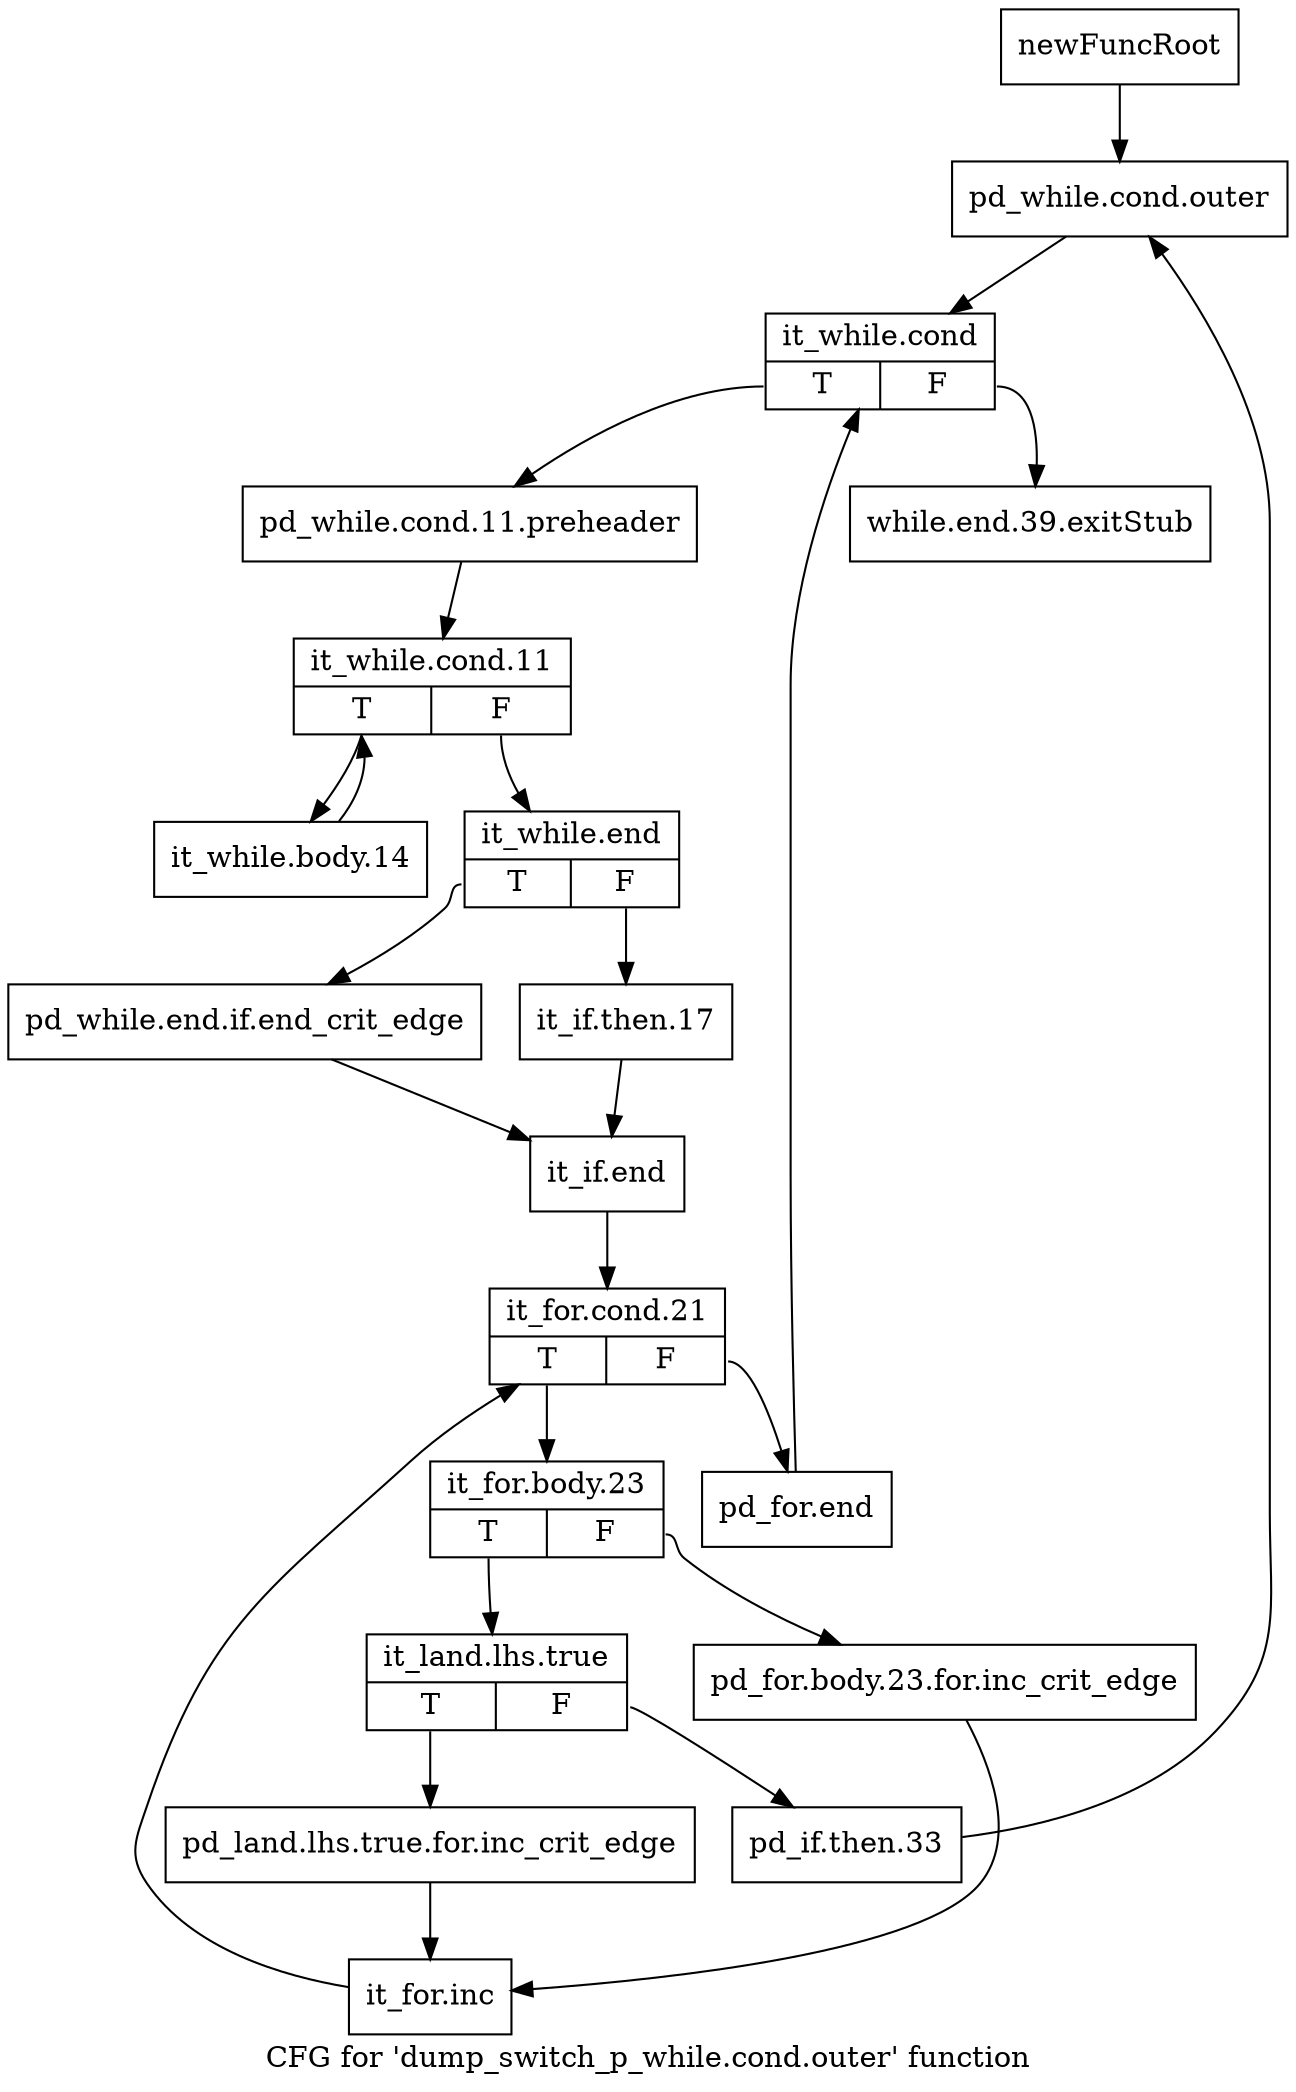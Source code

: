 digraph "CFG for 'dump_switch_p_while.cond.outer' function" {
	label="CFG for 'dump_switch_p_while.cond.outer' function";

	Node0xaee68a0 [shape=record,label="{newFuncRoot}"];
	Node0xaee68a0 -> Node0xaee6940;
	Node0xaee68f0 [shape=record,label="{while.end.39.exitStub}"];
	Node0xaee6940 [shape=record,label="{pd_while.cond.outer}"];
	Node0xaee6940 -> Node0xaee6990;
	Node0xaee6990 [shape=record,label="{it_while.cond|{<s0>T|<s1>F}}"];
	Node0xaee6990:s0 -> Node0xaee69e0;
	Node0xaee6990:s1 -> Node0xaee68f0;
	Node0xaee69e0 [shape=record,label="{pd_while.cond.11.preheader}"];
	Node0xaee69e0 -> Node0xaee6a30;
	Node0xaee6a30 [shape=record,label="{it_while.cond.11|{<s0>T|<s1>F}}"];
	Node0xaee6a30:s0 -> Node0xaee6e40;
	Node0xaee6a30:s1 -> Node0xaee6a80;
	Node0xaee6a80 [shape=record,label="{it_while.end|{<s0>T|<s1>F}}"];
	Node0xaee6a80:s0 -> Node0xaee6b20;
	Node0xaee6a80:s1 -> Node0xaee6ad0;
	Node0xaee6ad0 [shape=record,label="{it_if.then.17}"];
	Node0xaee6ad0 -> Node0xaee6b70;
	Node0xaee6b20 [shape=record,label="{pd_while.end.if.end_crit_edge}"];
	Node0xaee6b20 -> Node0xaee6b70;
	Node0xaee6b70 [shape=record,label="{it_if.end}"];
	Node0xaee6b70 -> Node0xaee6bc0;
	Node0xaee6bc0 [shape=record,label="{it_for.cond.21|{<s0>T|<s1>F}}"];
	Node0xaee6bc0:s0 -> Node0xaee6c60;
	Node0xaee6bc0:s1 -> Node0xaee6c10;
	Node0xaee6c10 [shape=record,label="{pd_for.end}"];
	Node0xaee6c10 -> Node0xaee6990;
	Node0xaee6c60 [shape=record,label="{it_for.body.23|{<s0>T|<s1>F}}"];
	Node0xaee6c60:s0 -> Node0xaee6d00;
	Node0xaee6c60:s1 -> Node0xaee6cb0;
	Node0xaee6cb0 [shape=record,label="{pd_for.body.23.for.inc_crit_edge}"];
	Node0xaee6cb0 -> Node0xaee6df0;
	Node0xaee6d00 [shape=record,label="{it_land.lhs.true|{<s0>T|<s1>F}}"];
	Node0xaee6d00:s0 -> Node0xaee6da0;
	Node0xaee6d00:s1 -> Node0xaee6d50;
	Node0xaee6d50 [shape=record,label="{pd_if.then.33}"];
	Node0xaee6d50 -> Node0xaee6940;
	Node0xaee6da0 [shape=record,label="{pd_land.lhs.true.for.inc_crit_edge}"];
	Node0xaee6da0 -> Node0xaee6df0;
	Node0xaee6df0 [shape=record,label="{it_for.inc}"];
	Node0xaee6df0 -> Node0xaee6bc0;
	Node0xaee6e40 [shape=record,label="{it_while.body.14}"];
	Node0xaee6e40 -> Node0xaee6a30;
}

